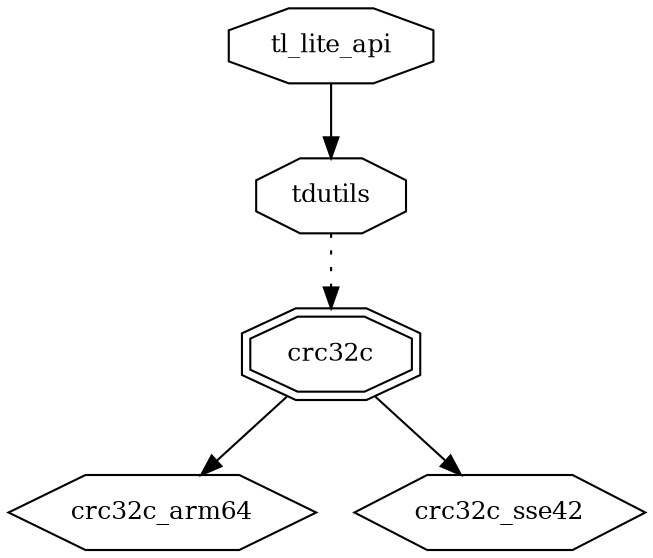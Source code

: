 digraph "tl_lite_api" {
node [
  fontsize = "12"
];
    "node20" [ label = "tl_lite_api", shape = octagon ];
    "node5" [ label = "tdutils", shape = octagon ];
    "node20" -> "node5"  // tl_lite_api -> tdutils
    "node6" [ label = "crc32c", shape = doubleoctagon ];
    "node5" -> "node6" [ style = dotted ] // tdutils -> crc32c
    "node7" [ label = "crc32c_arm64", shape = hexagon ];
    "node6" -> "node7"  // crc32c -> crc32c_arm64
    "node8" [ label = "crc32c_sse42", shape = hexagon ];
    "node6" -> "node8"  // crc32c -> crc32c_sse42
}
